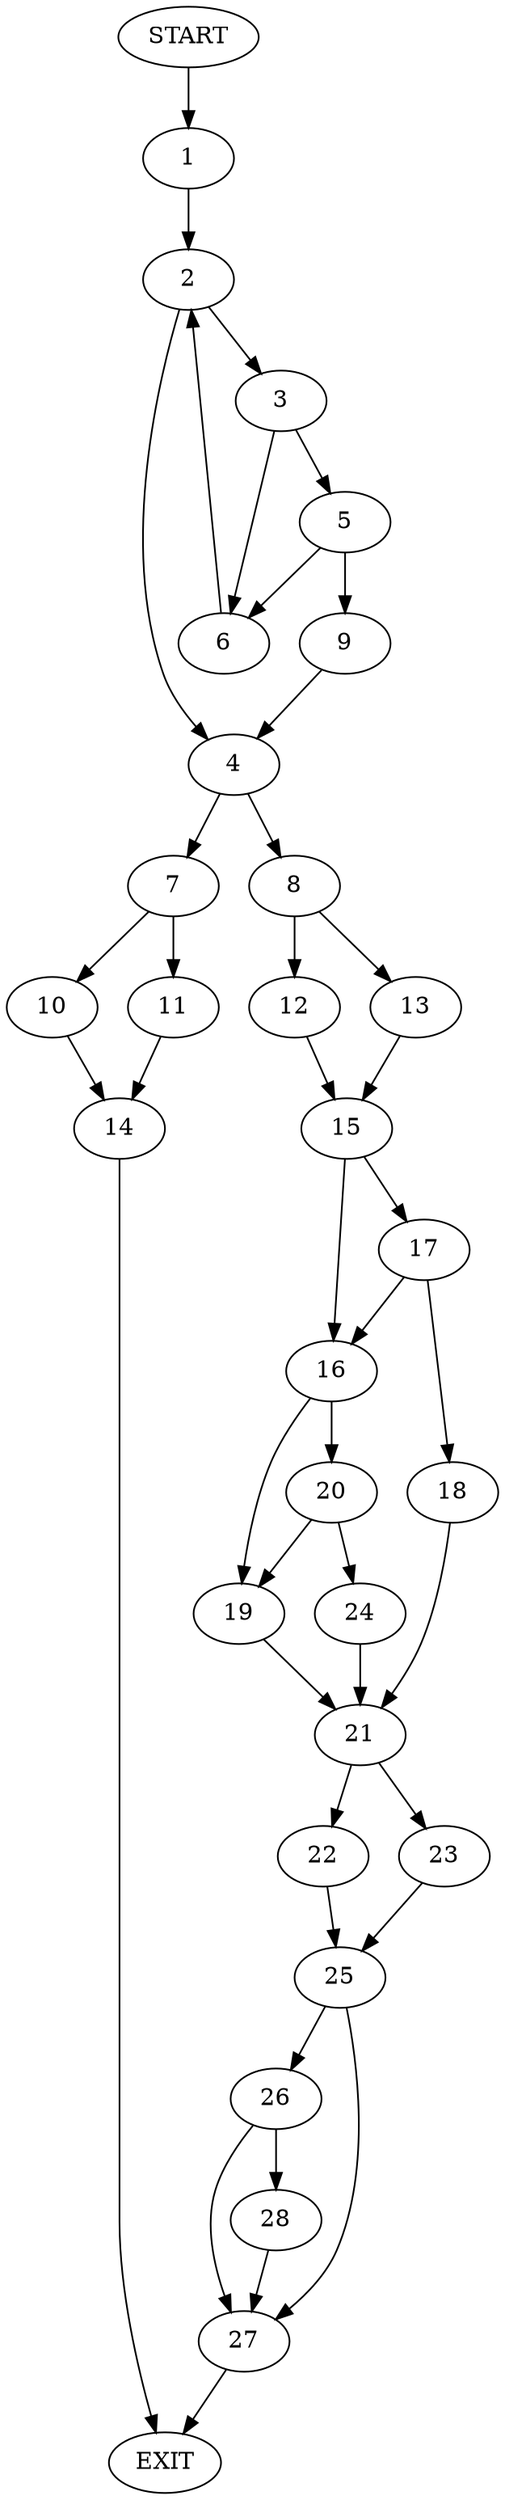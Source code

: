 digraph {
0 [label="START"]
29 [label="EXIT"]
0 -> 1
1 -> 2
2 -> 3
2 -> 4
3 -> 5
3 -> 6
4 -> 7
4 -> 8
5 -> 9
5 -> 6
6 -> 2
9 -> 4
7 -> 10
7 -> 11
8 -> 12
8 -> 13
11 -> 14
10 -> 14
14 -> 29
12 -> 15
13 -> 15
15 -> 16
15 -> 17
17 -> 16
17 -> 18
16 -> 19
16 -> 20
18 -> 21
21 -> 22
21 -> 23
20 -> 19
20 -> 24
19 -> 21
24 -> 21
23 -> 25
22 -> 25
25 -> 26
25 -> 27
27 -> 29
26 -> 28
26 -> 27
28 -> 27
}
